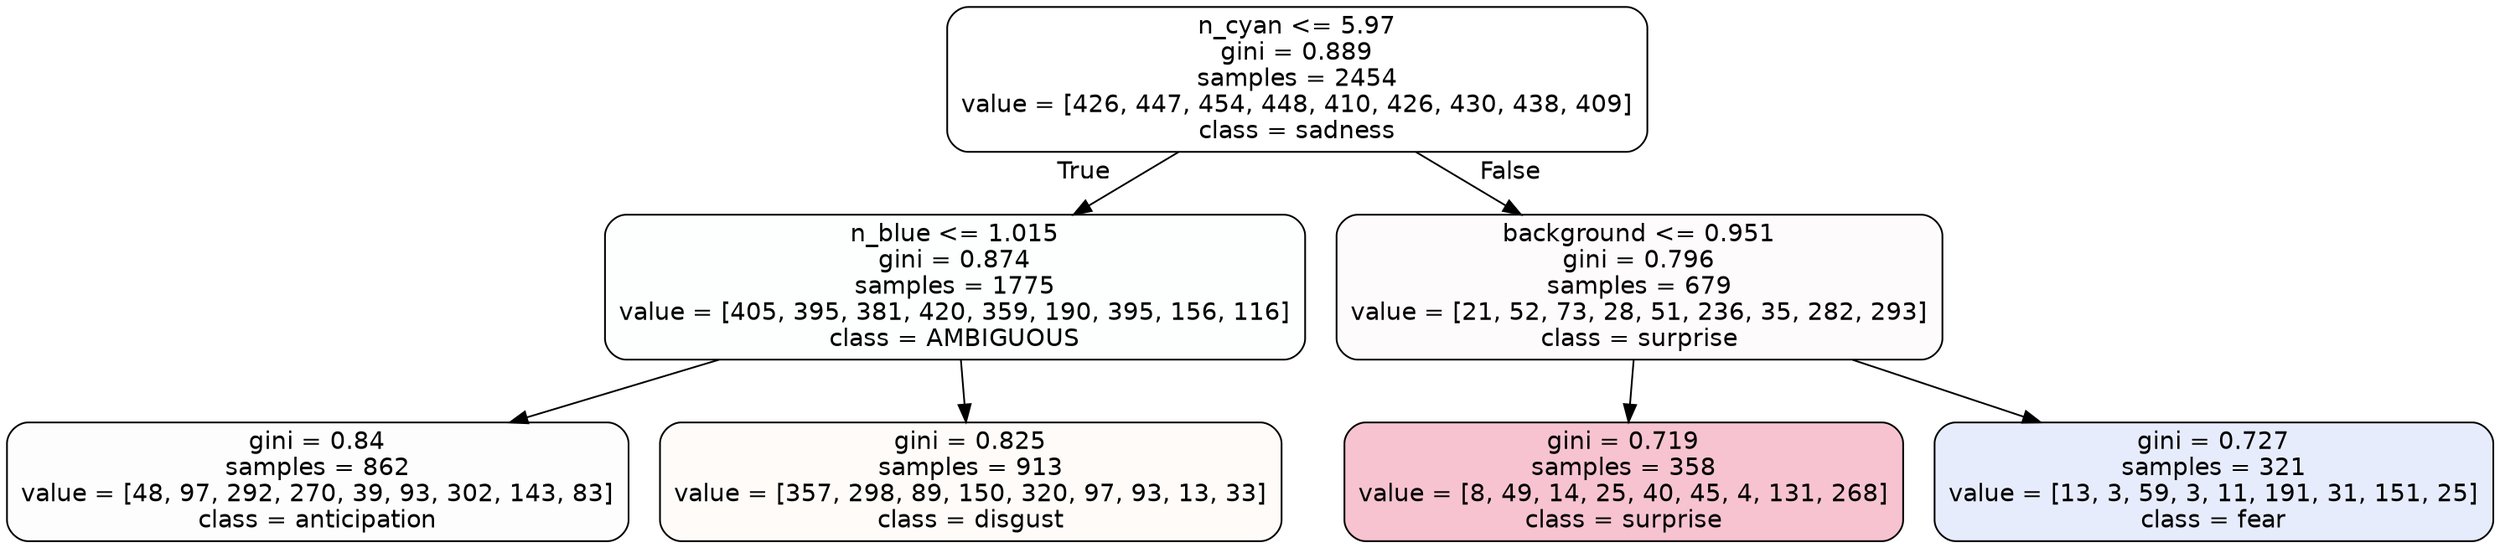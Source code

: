 digraph Tree {
node [shape=box, style="filled, rounded", color="black", fontname=helvetica] ;
edge [fontname=helvetica] ;
0 [label="n_cyan <= 5.97\ngini = 0.889\nsamples = 2454\nvalue = [426, 447, 454, 448, 410, 426, 430, 438, 409]\nclass = sadness", fillcolor="#64e53900"] ;
1 [label="n_blue <= 1.015\ngini = 0.874\nsamples = 1775\nvalue = [405, 395, 381, 420, 359, 190, 395, 156, 116]\nclass = AMBIGUOUS", fillcolor="#39e58102"] ;
0 -> 1 [labeldistance=2.5, labelangle=45, headlabel="True"] ;
2 [label="gini = 0.84\nsamples = 862\nvalue = [48, 97, 292, 270, 39, 93, 302, 143, 83]\nclass = anticipation", fillcolor="#8139e502"] ;
1 -> 2 ;
3 [label="gini = 0.825\nsamples = 913\nvalue = [357, 298, 89, 150, 320, 97, 93, 13, 33]\nclass = disgust", fillcolor="#e5813908"] ;
1 -> 3 ;
4 [label="background <= 0.951\ngini = 0.796\nsamples = 679\nvalue = [21, 52, 73, 28, 51, 236, 35, 282, 293]\nclass = surprise", fillcolor="#e5396404"] ;
0 -> 4 [labeldistance=2.5, labelangle=-45, headlabel="False"] ;
5 [label="gini = 0.719\nsamples = 358\nvalue = [8, 49, 14, 25, 40, 45, 4, 131, 268]\nclass = surprise", fillcolor="#e539644d"] ;
4 -> 5 ;
6 [label="gini = 0.727\nsamples = 321\nvalue = [13, 3, 59, 3, 11, 191, 31, 151, 25]\nclass = fear", fillcolor="#3964e51e"] ;
4 -> 6 ;
}